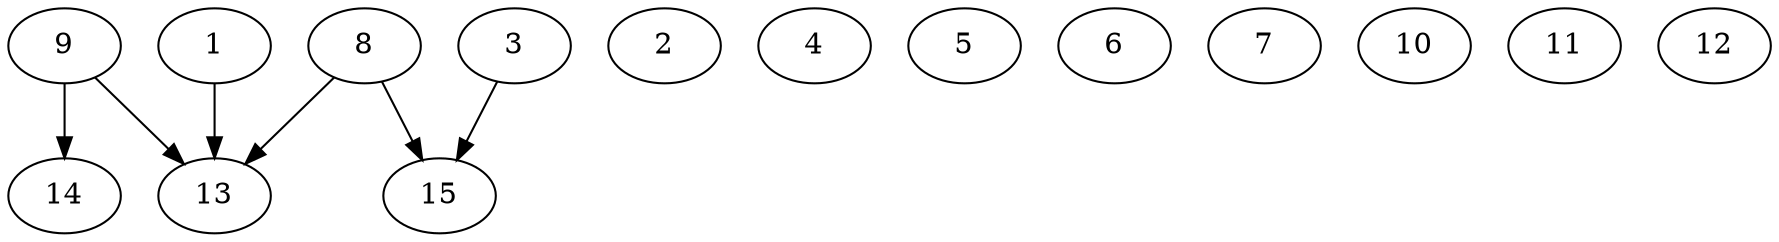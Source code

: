 // DAG automatically generated by daggen at Thu Oct  3 13:59:26 2019
// ./daggen --dot -n 15 --ccr 0.5 --fat 0.9 --regular 0.5 --density 0.5 --mindata 5242880 --maxdata 52428800 
digraph G {
  1 [size="49616896", alpha="0.17", expect_size="24808448"] 
  1 -> 13 [size ="24808448"]
  2 [size="31918080", alpha="0.01", expect_size="15959040"] 
  3 [size="18165760", alpha="0.14", expect_size="9082880"] 
  3 -> 15 [size ="9082880"]
  4 [size="40009728", alpha="0.09", expect_size="20004864"] 
  5 [size="12472320", alpha="0.07", expect_size="6236160"] 
  6 [size="20690944", alpha="0.03", expect_size="10345472"] 
  7 [size="33646592", alpha="0.09", expect_size="16823296"] 
  8 [size="47994880", alpha="0.20", expect_size="23997440"] 
  8 -> 13 [size ="23997440"]
  8 -> 15 [size ="23997440"]
  9 [size="37273600", alpha="0.16", expect_size="18636800"] 
  9 -> 13 [size ="18636800"]
  9 -> 14 [size ="18636800"]
  10 [size="92211200", alpha="0.08", expect_size="46105600"] 
  11 [size="16959488", alpha="0.19", expect_size="8479744"] 
  12 [size="99092480", alpha="0.07", expect_size="49546240"] 
  13 [size="103979008", alpha="0.14", expect_size="51989504"] 
  14 [size="77568000", alpha="0.16", expect_size="38784000"] 
  15 [size="25634816", alpha="0.10", expect_size="12817408"] 
}
